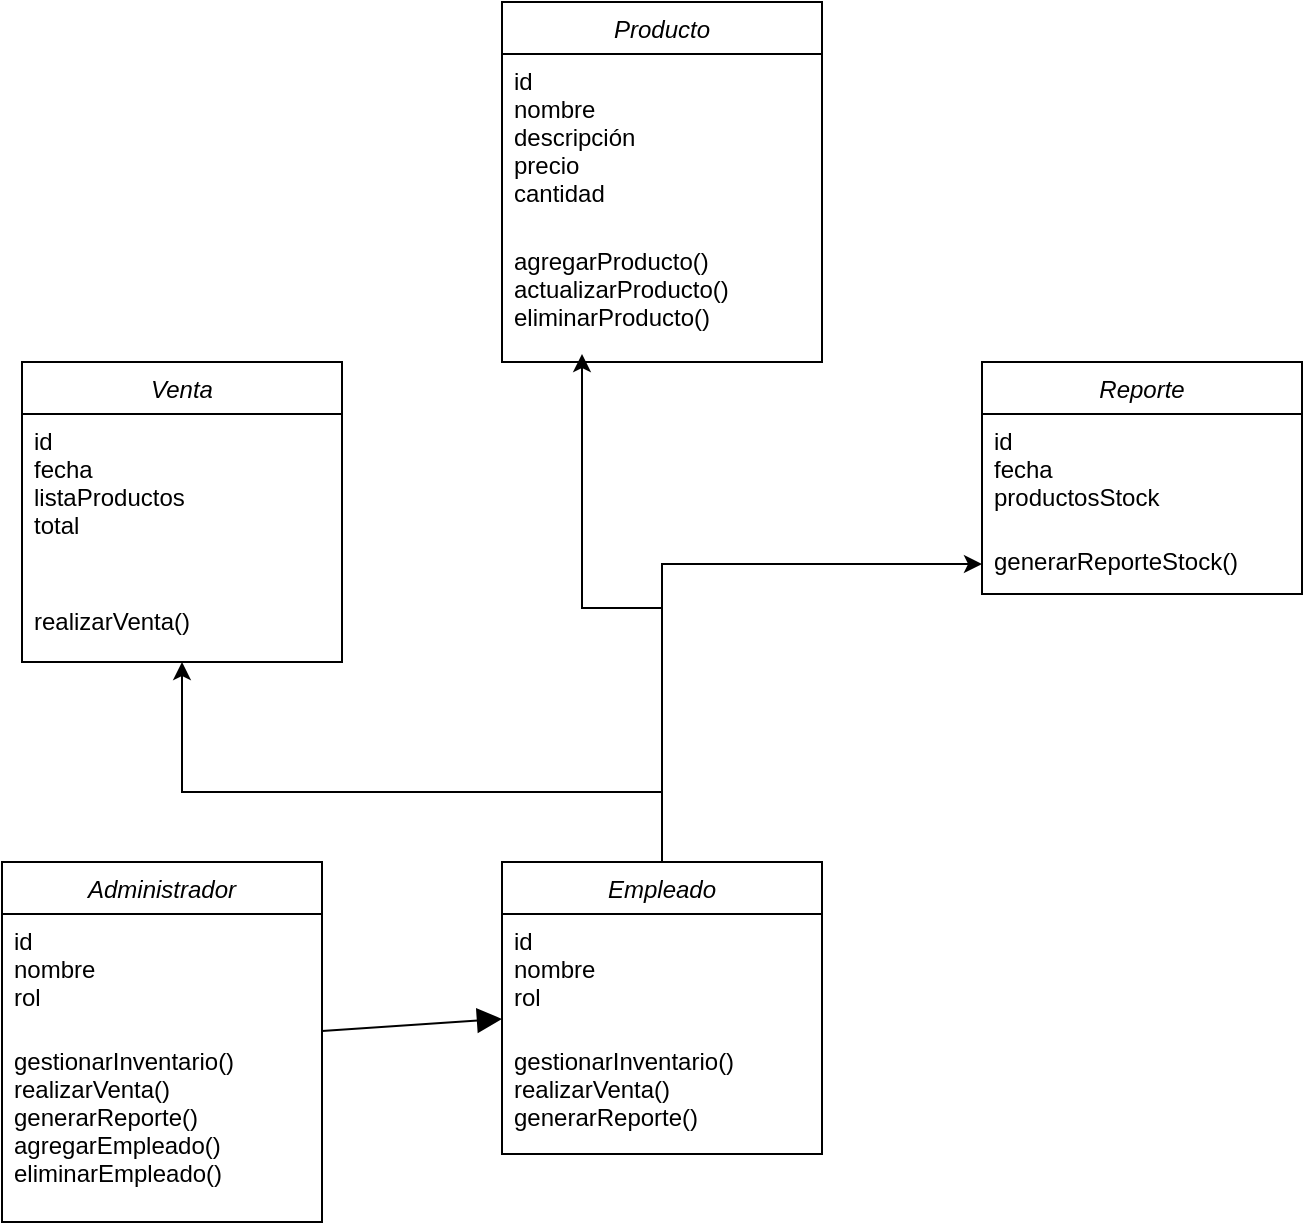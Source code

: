 <mxfile version="24.4.8" type="device">
  <diagram id="C5RBs43oDa-KdzZeNtuy" name="Page-1">
    <mxGraphModel dx="1418" dy="828" grid="1" gridSize="10" guides="1" tooltips="1" connect="1" arrows="1" fold="1" page="1" pageScale="1" pageWidth="827" pageHeight="1169" math="0" shadow="0">
      <root>
        <mxCell id="0" />
        <mxCell id="1" parent="0" />
        <mxCell id="Producto" value="Producto" style="swimlane;fontStyle=2;align=center;verticalAlign=top;childLayout=stackLayout;horizontal=1;startSize=26;horizontalStack=0;resizeParent=1;resizeLast=0;collapsible=1;marginBottom=0;rounded=0;shadow=0;strokeWidth=1;" parent="1" vertex="1">
          <mxGeometry x="339" y="120" width="160" height="180" as="geometry" />
        </mxCell>
        <mxCell id="ProductoAtributos" value="id&#xa;nombre&#xa;descripción&#xa;precio&#xa;cantidad" style="text;align=left;verticalAlign=top;spacingLeft=4;spacingRight=4;overflow=hidden;rotatable=0;" parent="Producto" vertex="1">
          <mxGeometry y="26" width="160" height="90" as="geometry" />
        </mxCell>
        <mxCell id="ProductoMétodos" value="agregarProducto()&#xa;actualizarProducto()&#xa;eliminarProducto()" style="text;align=left;verticalAlign=top;spacingLeft=4;spacingRight=4;overflow=hidden;rotatable=0;" parent="Producto" vertex="1">
          <mxGeometry y="116" width="160" height="60" as="geometry" />
        </mxCell>
        <mxCell id="Venta" value="Venta" style="swimlane;fontStyle=2;align=center;verticalAlign=top;childLayout=stackLayout;horizontal=1;startSize=26;horizontalStack=0;resizeParent=1;resizeLast=0;collapsible=1;marginBottom=0;rounded=0;shadow=0;strokeWidth=1;" parent="1" vertex="1">
          <mxGeometry x="99" y="300" width="160" height="150" as="geometry" />
        </mxCell>
        <mxCell id="VentaAtributos" value="id&#xa;fecha&#xa;listaProductos&#xa;total" style="text;align=left;verticalAlign=top;spacingLeft=4;spacingRight=4;overflow=hidden;rotatable=0;" parent="Venta" vertex="1">
          <mxGeometry y="26" width="160" height="90" as="geometry" />
        </mxCell>
        <mxCell id="VentaMétodos" value="realizarVenta()" style="text;align=left;verticalAlign=top;spacingLeft=4;spacingRight=4;overflow=hidden;rotatable=0;" parent="Venta" vertex="1">
          <mxGeometry y="116" width="160" height="30" as="geometry" />
        </mxCell>
        <mxCell id="DDv3KYlhjIngwUqaMp6u-7" style="edgeStyle=orthogonalEdgeStyle;rounded=0;orthogonalLoop=1;jettySize=auto;html=1;exitX=0.5;exitY=0;exitDx=0;exitDy=0;entryX=0.5;entryY=1;entryDx=0;entryDy=0;" edge="1" parent="1" source="Empleado" target="Venta">
          <mxGeometry relative="1" as="geometry">
            <Array as="points">
              <mxPoint x="419" y="515" />
              <mxPoint x="179" y="515" />
            </Array>
          </mxGeometry>
        </mxCell>
        <mxCell id="DDv3KYlhjIngwUqaMp6u-8" style="edgeStyle=orthogonalEdgeStyle;rounded=0;orthogonalLoop=1;jettySize=auto;html=1;exitX=0.5;exitY=0;exitDx=0;exitDy=0;entryX=0;entryY=0.5;entryDx=0;entryDy=0;" edge="1" parent="1" source="Empleado" target="ReporteMétodos">
          <mxGeometry relative="1" as="geometry" />
        </mxCell>
        <mxCell id="DDv3KYlhjIngwUqaMp6u-9" style="edgeStyle=orthogonalEdgeStyle;rounded=0;orthogonalLoop=1;jettySize=auto;html=1;exitX=0.5;exitY=0;exitDx=0;exitDy=0;entryX=0.25;entryY=1;entryDx=0;entryDy=0;" edge="1" parent="1" source="Empleado" target="ProductoMétodos">
          <mxGeometry relative="1" as="geometry" />
        </mxCell>
        <mxCell id="Empleado" value="Empleado" style="swimlane;fontStyle=2;align=center;verticalAlign=top;childLayout=stackLayout;horizontal=1;startSize=26;horizontalStack=0;resizeParent=1;resizeLast=0;collapsible=1;marginBottom=0;rounded=0;shadow=0;strokeWidth=1;" parent="1" vertex="1">
          <mxGeometry x="339" y="550" width="160" height="146" as="geometry" />
        </mxCell>
        <mxCell id="EmpleadoAtributos" value="id&#xa;nombre&#xa;rol" style="text;align=left;verticalAlign=top;spacingLeft=4;spacingRight=4;overflow=hidden;rotatable=0;" parent="Empleado" vertex="1">
          <mxGeometry y="26" width="160" height="60" as="geometry" />
        </mxCell>
        <mxCell id="EmpleadoMétodos" value="gestionarInventario()&#xa;realizarVenta()&#xa;generarReporte()" style="text;align=left;verticalAlign=top;spacingLeft=4;spacingRight=4;overflow=hidden;rotatable=0;" parent="Empleado" vertex="1">
          <mxGeometry y="86" width="160" height="60" as="geometry" />
        </mxCell>
        <mxCell id="Reporte" value="Reporte" style="swimlane;fontStyle=2;align=center;verticalAlign=top;childLayout=stackLayout;horizontal=1;startSize=26;horizontalStack=0;resizeParent=1;resizeLast=0;collapsible=1;marginBottom=0;rounded=0;shadow=0;strokeWidth=1;" parent="1" vertex="1">
          <mxGeometry x="579" y="300" width="160" height="116" as="geometry" />
        </mxCell>
        <mxCell id="ReporteAtributos" value="id&#xa;fecha&#xa;productosStock" style="text;align=left;verticalAlign=top;spacingLeft=4;spacingRight=4;overflow=hidden;rotatable=0;" parent="Reporte" vertex="1">
          <mxGeometry y="26" width="160" height="60" as="geometry" />
        </mxCell>
        <mxCell id="ReporteMétodos" value="generarReporteStock()" style="text;align=left;verticalAlign=top;spacingLeft=4;spacingRight=4;overflow=hidden;rotatable=0;" parent="Reporte" vertex="1">
          <mxGeometry y="86" width="160" height="30" as="geometry" />
        </mxCell>
        <mxCell id="Administrador" value="Administrador" style="swimlane;fontStyle=2;align=center;verticalAlign=top;childLayout=stackLayout;horizontal=1;startSize=26;horizontalStack=0;resizeParent=1;resizeLast=0;collapsible=1;marginBottom=0;rounded=0;shadow=0;strokeWidth=1;" parent="1" vertex="1">
          <mxGeometry x="89" y="550" width="160" height="180" as="geometry" />
        </mxCell>
        <mxCell id="AdministradorAtributos" value="id&#xa;nombre&#xa;rol" style="text;align=left;verticalAlign=top;spacingLeft=4;spacingRight=4;overflow=hidden;rotatable=0;" parent="Administrador" vertex="1">
          <mxGeometry y="26" width="160" height="60" as="geometry" />
        </mxCell>
        <mxCell id="AdministradorMétodos" value="gestionarInventario()&#xa;realizarVenta()&#xa;generarReporte()&#xa;agregarEmpleado()&#xa;eliminarEmpleado()" style="text;align=left;verticalAlign=top;spacingLeft=4;spacingRight=4;overflow=hidden;rotatable=0;" parent="Administrador" vertex="1">
          <mxGeometry y="86" width="160" height="90" as="geometry" />
        </mxCell>
        <mxCell id="herenciaAdministrador" value="" style="endArrow=block;endSize=10;endFill=1;html=1;" parent="1" source="Administrador" target="Empleado" edge="1">
          <mxGeometry relative="1" as="geometry" />
        </mxCell>
      </root>
    </mxGraphModel>
  </diagram>
</mxfile>
